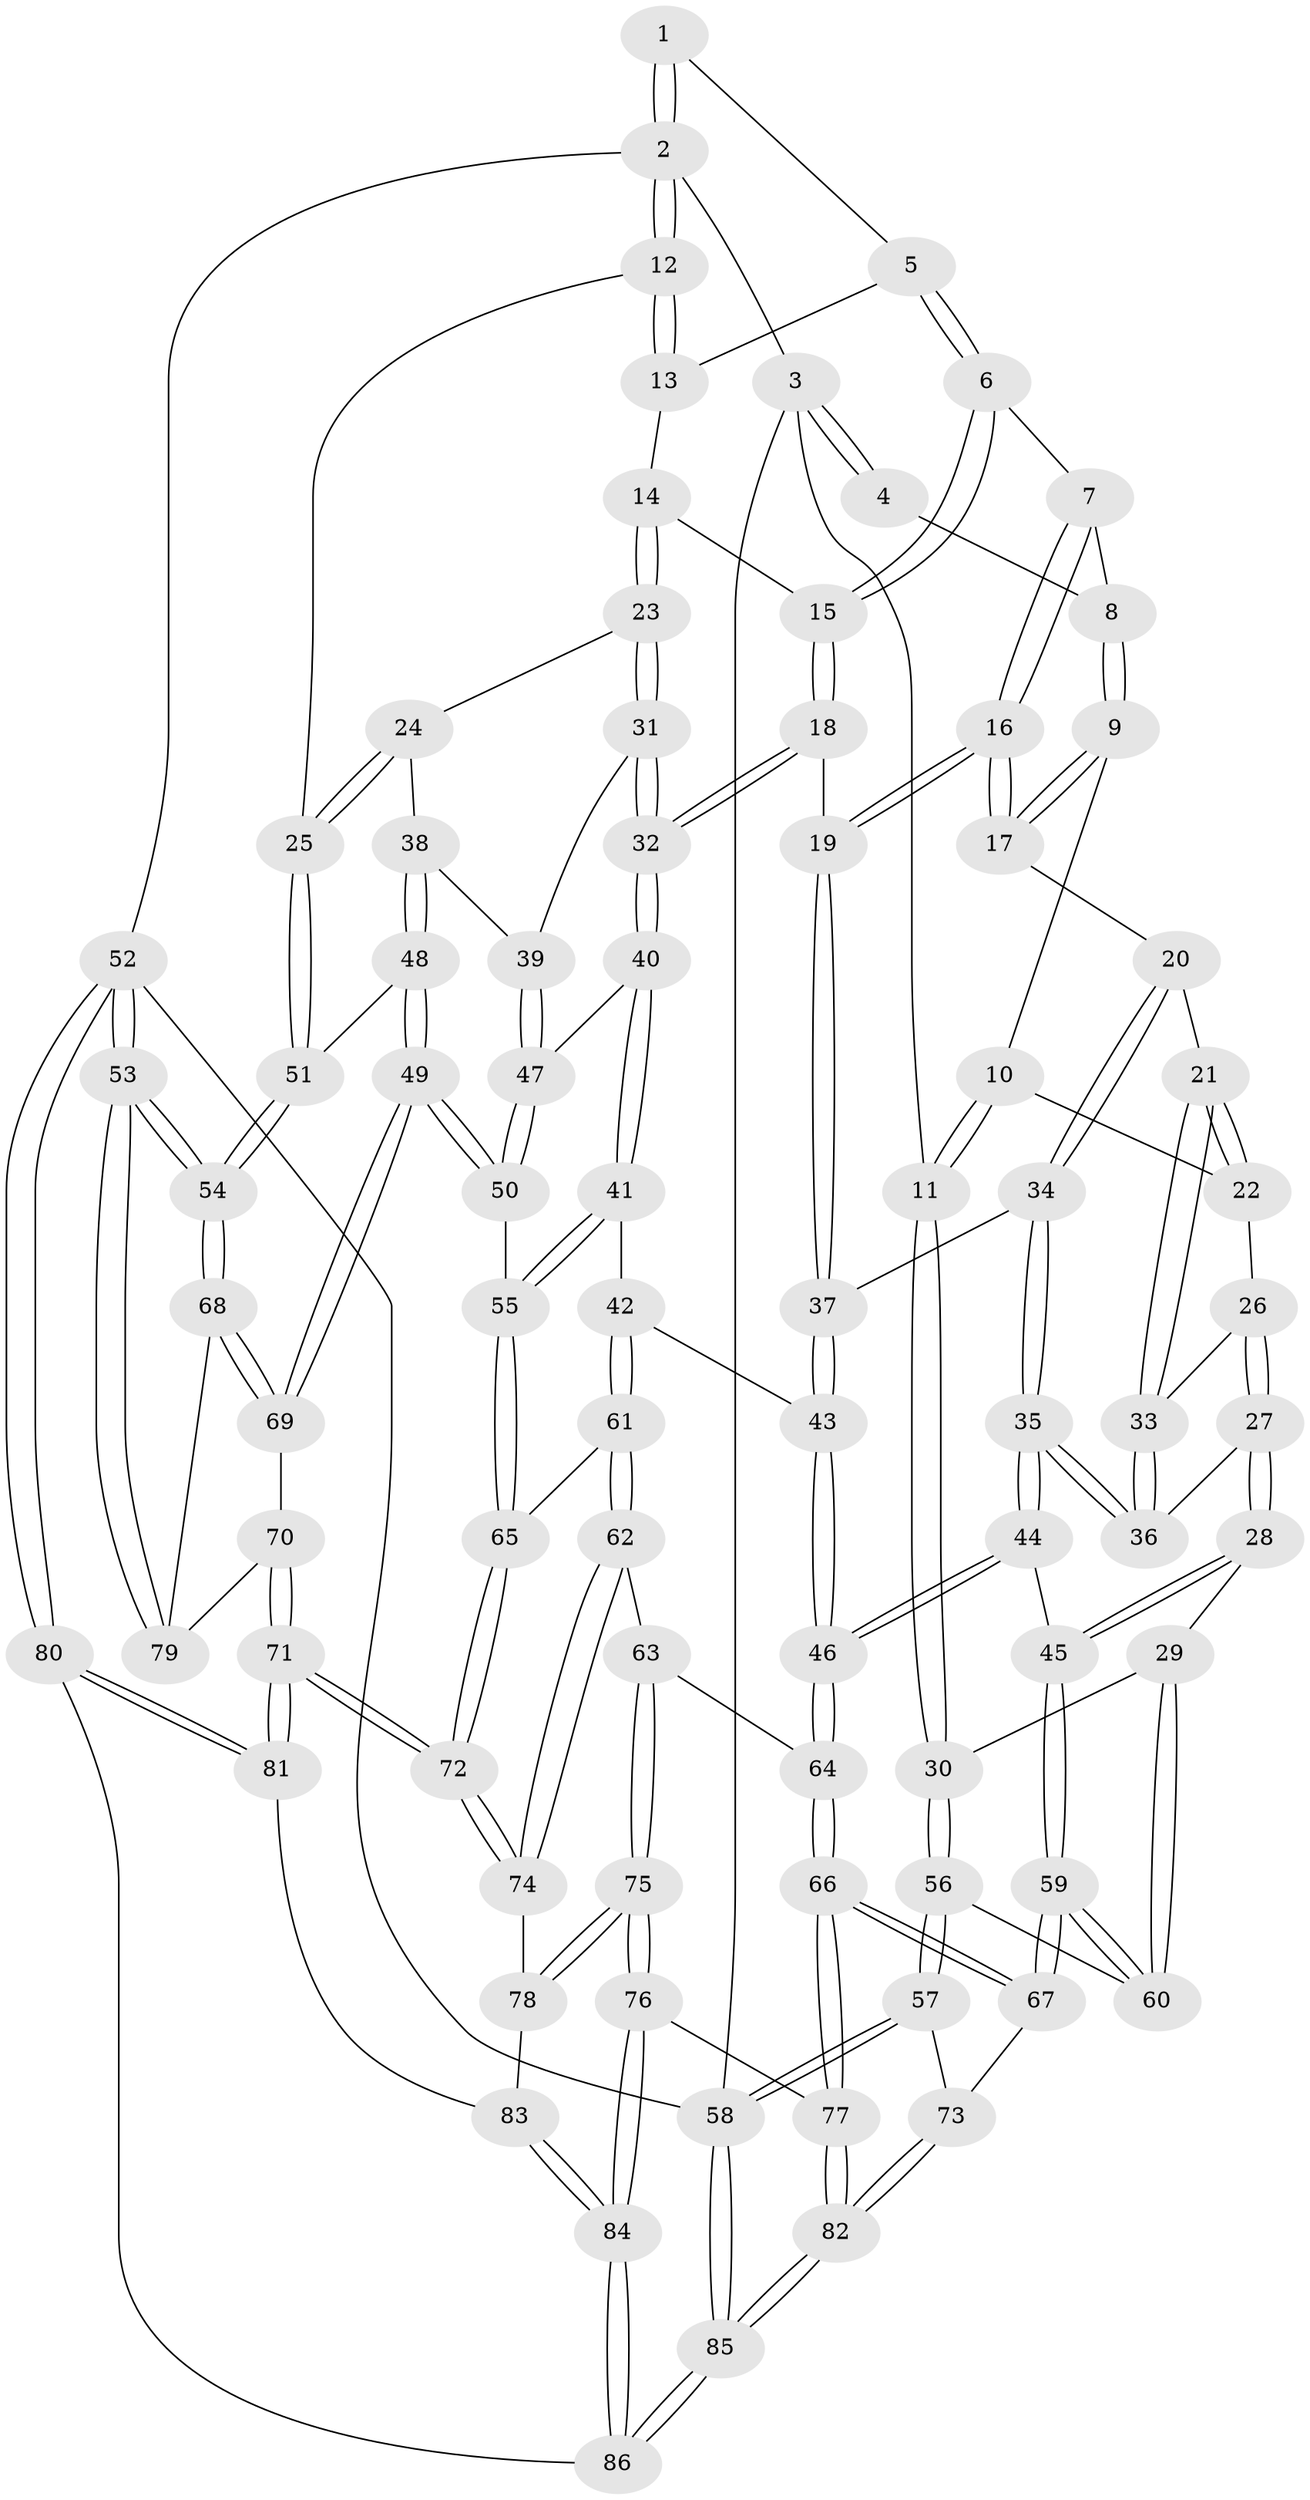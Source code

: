 // Generated by graph-tools (version 1.1) at 2025/59/03/09/25 04:59:59]
// undirected, 86 vertices, 212 edges
graph export_dot {
graph [start="1"]
  node [color=gray90,style=filled];
  1 [pos="+0.9869078151758072+0"];
  2 [pos="+1+0"];
  3 [pos="+0+0"];
  4 [pos="+0.44431720288712306+0"];
  5 [pos="+0.6905965325451383+0.12315015411868706"];
  6 [pos="+0.5646955211546756+0.08656869918021043"];
  7 [pos="+0.5371270422525701+0.07284719502648564"];
  8 [pos="+0.45822144127398395+0"];
  9 [pos="+0.33276148180784854+0.1370736219106765"];
  10 [pos="+0.20442007819232808+0.1914700103655484"];
  11 [pos="+0+0.08654678410599763"];
  12 [pos="+1+0.018149124216037607"];
  13 [pos="+0.720918646342119+0.14114568032752156"];
  14 [pos="+0.7345336510985115+0.23985298854779893"];
  15 [pos="+0.6382738662436497+0.2867808954784474"];
  16 [pos="+0.5017769272614516+0.3294852731476203"];
  17 [pos="+0.3770590817501251+0.30350383781575385"];
  18 [pos="+0.6004944493855131+0.3637900293838933"];
  19 [pos="+0.5080256723019285+0.3391592320161301"];
  20 [pos="+0.37408119168587856+0.30620384720615534"];
  21 [pos="+0.2981136332356156+0.308264670192964"];
  22 [pos="+0.22015418587041374+0.2572540406572844"];
  23 [pos="+0.7868796182565087+0.31453894875225774"];
  24 [pos="+0.8216426042005819+0.31507605098206265"];
  25 [pos="+1+0.04418193117325284"];
  26 [pos="+0.21773974287130274+0.27355274287460124"];
  27 [pos="+0.18807747376544193+0.34508029456937367"];
  28 [pos="+0+0.4029540037187079"];
  29 [pos="+0+0.40066521711094816"];
  30 [pos="+0+0.35582326375876916"];
  31 [pos="+0.7175150267010942+0.39265793761037854"];
  32 [pos="+0.6703140390038542+0.4313976799211407"];
  33 [pos="+0.2667400444074226+0.3569418735073141"];
  34 [pos="+0.3461324323008218+0.37315521080121317"];
  35 [pos="+0.279658708643114+0.4649384003956433"];
  36 [pos="+0.26136952993718365+0.4210072141592045"];
  37 [pos="+0.46554246049544296+0.43263633095923293"];
  38 [pos="+0.8825820343547609+0.4569839545315586"];
  39 [pos="+0.8805573414483009+0.45798000480767215"];
  40 [pos="+0.672300286925811+0.47890713661659207"];
  41 [pos="+0.6717831492145809+0.480249449836451"];
  42 [pos="+0.5158130844658749+0.5488332423837403"];
  43 [pos="+0.4439729747687652+0.5109448986608758"];
  44 [pos="+0.2769382787050067+0.5029745839160557"];
  45 [pos="+0.24454851102119984+0.5140727397740914"];
  46 [pos="+0.3474948590042595+0.538552984893012"];
  47 [pos="+0.8276904520017011+0.4966663684083747"];
  48 [pos="+1+0.4892011017313259"];
  49 [pos="+0.8364076994531856+0.6611955811845626"];
  50 [pos="+0.8323268172973616+0.6588649528647852"];
  51 [pos="+1+0.46776152548263483"];
  52 [pos="+1+1"];
  53 [pos="+1+1"];
  54 [pos="+1+0.9394893894359038"];
  55 [pos="+0.7158520831262575+0.6397655399947574"];
  56 [pos="+0+0.5542780956003782"];
  57 [pos="+0+0.7415616717527631"];
  58 [pos="+0+1"];
  59 [pos="+0.14396230916123073+0.6869568557010477"];
  60 [pos="+0.12991262379678808+0.6717909352159469"];
  61 [pos="+0.5418296706358043+0.6708599478841789"];
  62 [pos="+0.421835547540268+0.7442443021808393"];
  63 [pos="+0.41906606530790746+0.7449508215358227"];
  64 [pos="+0.36472471393200667+0.684018123279523"];
  65 [pos="+0.6408792201523045+0.7084528438220472"];
  66 [pos="+0.15457390517191882+0.7409989279288874"];
  67 [pos="+0.14404827232879003+0.7285358208157385"];
  68 [pos="+1+0.8008015474526269"];
  69 [pos="+0.8475824625990995+0.6864472840402899"];
  70 [pos="+0.8035580474321634+0.7993160668931996"];
  71 [pos="+0.6951287826306146+0.8875887434929306"];
  72 [pos="+0.6526795525394984+0.8404848239660132"];
  73 [pos="+0+0.7508085820400595"];
  74 [pos="+0.5968301130322734+0.8459071267173418"];
  75 [pos="+0.362405665173653+0.9123912996122701"];
  76 [pos="+0.3608582468950283+0.9140718506891164"];
  77 [pos="+0.18656451192298726+0.8515701119305197"];
  78 [pos="+0.4942777296872251+0.8999003924665541"];
  79 [pos="+0.8289889834116654+0.81396321446245"];
  80 [pos="+0.8477092412934659+1"];
  81 [pos="+0.7184966392457294+0.9816105382121081"];
  82 [pos="+0.09189742861478001+0.9573600370438212"];
  83 [pos="+0.5437037069624092+0.9563949938305049"];
  84 [pos="+0.3855010462680852+1"];
  85 [pos="+0+1"];
  86 [pos="+0.38637322090461723+1"];
  1 -- 2;
  1 -- 2;
  1 -- 5;
  2 -- 3;
  2 -- 12;
  2 -- 12;
  2 -- 52;
  3 -- 4;
  3 -- 4;
  3 -- 11;
  3 -- 58;
  4 -- 8;
  5 -- 6;
  5 -- 6;
  5 -- 13;
  6 -- 7;
  6 -- 15;
  6 -- 15;
  7 -- 8;
  7 -- 16;
  7 -- 16;
  8 -- 9;
  8 -- 9;
  9 -- 10;
  9 -- 17;
  9 -- 17;
  10 -- 11;
  10 -- 11;
  10 -- 22;
  11 -- 30;
  11 -- 30;
  12 -- 13;
  12 -- 13;
  12 -- 25;
  13 -- 14;
  14 -- 15;
  14 -- 23;
  14 -- 23;
  15 -- 18;
  15 -- 18;
  16 -- 17;
  16 -- 17;
  16 -- 19;
  16 -- 19;
  17 -- 20;
  18 -- 19;
  18 -- 32;
  18 -- 32;
  19 -- 37;
  19 -- 37;
  20 -- 21;
  20 -- 34;
  20 -- 34;
  21 -- 22;
  21 -- 22;
  21 -- 33;
  21 -- 33;
  22 -- 26;
  23 -- 24;
  23 -- 31;
  23 -- 31;
  24 -- 25;
  24 -- 25;
  24 -- 38;
  25 -- 51;
  25 -- 51;
  26 -- 27;
  26 -- 27;
  26 -- 33;
  27 -- 28;
  27 -- 28;
  27 -- 36;
  28 -- 29;
  28 -- 45;
  28 -- 45;
  29 -- 30;
  29 -- 60;
  29 -- 60;
  30 -- 56;
  30 -- 56;
  31 -- 32;
  31 -- 32;
  31 -- 39;
  32 -- 40;
  32 -- 40;
  33 -- 36;
  33 -- 36;
  34 -- 35;
  34 -- 35;
  34 -- 37;
  35 -- 36;
  35 -- 36;
  35 -- 44;
  35 -- 44;
  37 -- 43;
  37 -- 43;
  38 -- 39;
  38 -- 48;
  38 -- 48;
  39 -- 47;
  39 -- 47;
  40 -- 41;
  40 -- 41;
  40 -- 47;
  41 -- 42;
  41 -- 55;
  41 -- 55;
  42 -- 43;
  42 -- 61;
  42 -- 61;
  43 -- 46;
  43 -- 46;
  44 -- 45;
  44 -- 46;
  44 -- 46;
  45 -- 59;
  45 -- 59;
  46 -- 64;
  46 -- 64;
  47 -- 50;
  47 -- 50;
  48 -- 49;
  48 -- 49;
  48 -- 51;
  49 -- 50;
  49 -- 50;
  49 -- 69;
  49 -- 69;
  50 -- 55;
  51 -- 54;
  51 -- 54;
  52 -- 53;
  52 -- 53;
  52 -- 80;
  52 -- 80;
  52 -- 58;
  53 -- 54;
  53 -- 54;
  53 -- 79;
  53 -- 79;
  54 -- 68;
  54 -- 68;
  55 -- 65;
  55 -- 65;
  56 -- 57;
  56 -- 57;
  56 -- 60;
  57 -- 58;
  57 -- 58;
  57 -- 73;
  58 -- 85;
  58 -- 85;
  59 -- 60;
  59 -- 60;
  59 -- 67;
  59 -- 67;
  61 -- 62;
  61 -- 62;
  61 -- 65;
  62 -- 63;
  62 -- 74;
  62 -- 74;
  63 -- 64;
  63 -- 75;
  63 -- 75;
  64 -- 66;
  64 -- 66;
  65 -- 72;
  65 -- 72;
  66 -- 67;
  66 -- 67;
  66 -- 77;
  66 -- 77;
  67 -- 73;
  68 -- 69;
  68 -- 69;
  68 -- 79;
  69 -- 70;
  70 -- 71;
  70 -- 71;
  70 -- 79;
  71 -- 72;
  71 -- 72;
  71 -- 81;
  71 -- 81;
  72 -- 74;
  72 -- 74;
  73 -- 82;
  73 -- 82;
  74 -- 78;
  75 -- 76;
  75 -- 76;
  75 -- 78;
  75 -- 78;
  76 -- 77;
  76 -- 84;
  76 -- 84;
  77 -- 82;
  77 -- 82;
  78 -- 83;
  80 -- 81;
  80 -- 81;
  80 -- 86;
  81 -- 83;
  82 -- 85;
  82 -- 85;
  83 -- 84;
  83 -- 84;
  84 -- 86;
  84 -- 86;
  85 -- 86;
  85 -- 86;
}
